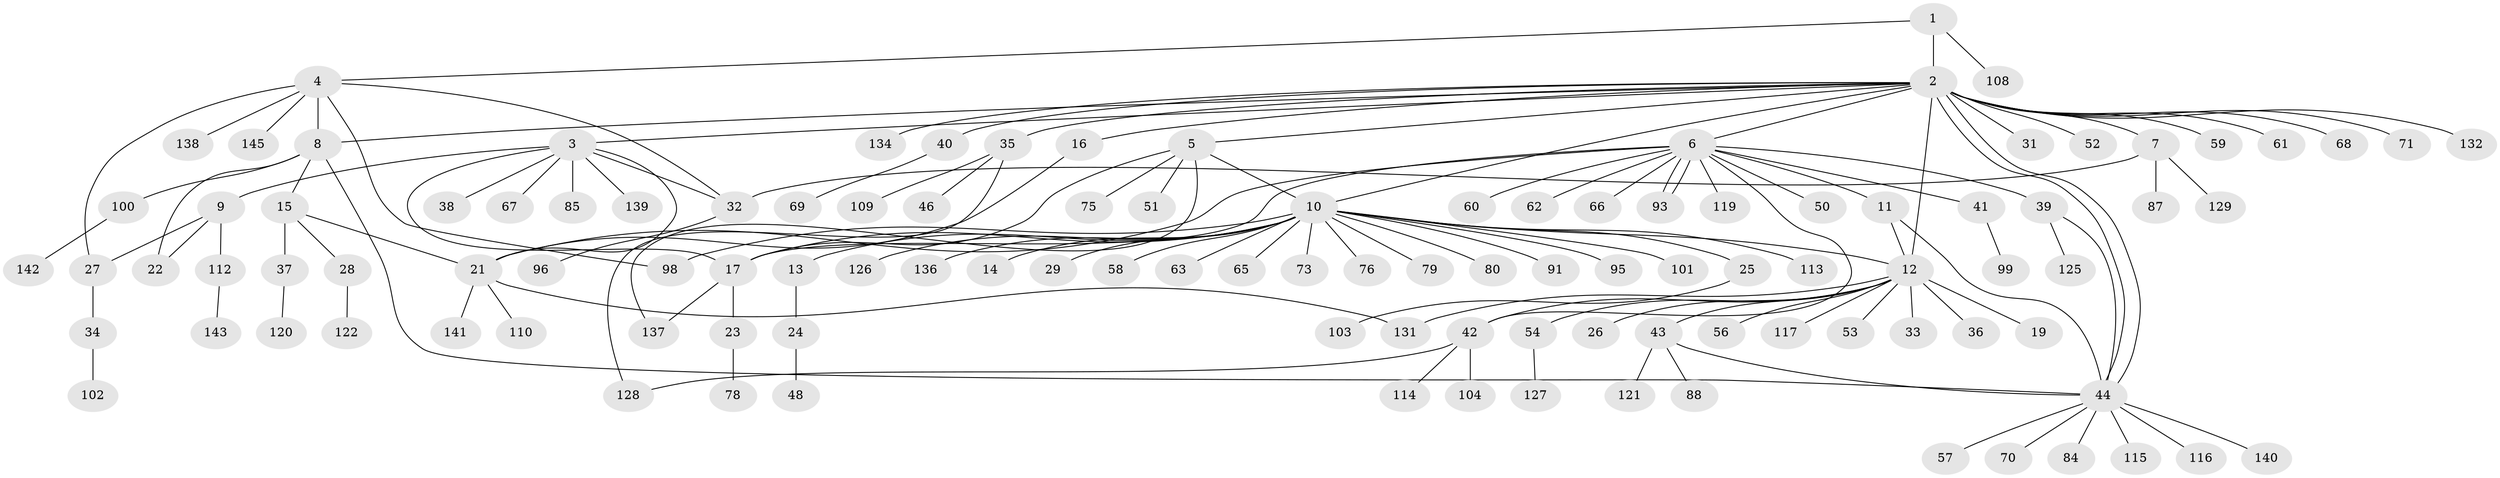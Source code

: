 // original degree distribution, {4: 0.041379310344827586, 24: 0.006896551724137931, 10: 0.006896551724137931, 6: 0.006896551724137931, 15: 0.013793103448275862, 3: 0.11724137931034483, 7: 0.006896551724137931, 21: 0.006896551724137931, 2: 0.16551724137931034, 1: 0.5862068965517241, 5: 0.034482758620689655, 11: 0.006896551724137931}
// Generated by graph-tools (version 1.1) at 2025/11/02/27/25 16:11:14]
// undirected, 114 vertices, 138 edges
graph export_dot {
graph [start="1"]
  node [color=gray90,style=filled];
  1 [super="+86"];
  2 [super="+105"];
  3 [super="+90"];
  4 [super="+18"];
  5 [super="+20"];
  6 [super="+107"];
  7 [super="+30"];
  8 [super="+133"];
  9 [super="+55"];
  10 [super="+77"];
  11;
  12 [super="+123"];
  13;
  14;
  15 [super="+106"];
  16;
  17 [super="+124"];
  19;
  21 [super="+83"];
  22 [super="+72"];
  23;
  24;
  25;
  26;
  27;
  28;
  29;
  31 [super="+97"];
  32 [super="+81"];
  33 [super="+111"];
  34;
  35 [super="+47"];
  36;
  37 [super="+64"];
  38;
  39 [super="+118"];
  40 [super="+89"];
  41 [super="+92"];
  42 [super="+49"];
  43 [super="+45"];
  44 [super="+82"];
  46;
  48 [super="+74"];
  50;
  51;
  52;
  53;
  54;
  56;
  57;
  58 [super="+94"];
  59;
  60;
  61;
  62;
  63;
  65;
  66;
  67;
  68;
  69;
  70;
  71;
  73;
  75;
  76;
  78;
  79;
  80 [super="+135"];
  84;
  85;
  87;
  88;
  91;
  93;
  95;
  96;
  98;
  99;
  100;
  101;
  102 [super="+130"];
  103;
  104;
  108;
  109;
  110;
  112;
  113;
  114;
  115;
  116;
  117;
  119;
  120;
  121;
  122;
  125;
  126;
  127;
  128;
  129;
  131;
  132;
  134;
  136;
  137 [super="+144"];
  138;
  139;
  140;
  141;
  142;
  143;
  145;
  1 -- 2;
  1 -- 4;
  1 -- 108;
  2 -- 3;
  2 -- 5;
  2 -- 6;
  2 -- 7;
  2 -- 8;
  2 -- 10;
  2 -- 12 [weight=2];
  2 -- 16;
  2 -- 31;
  2 -- 35;
  2 -- 40;
  2 -- 44;
  2 -- 44;
  2 -- 52;
  2 -- 59;
  2 -- 61;
  2 -- 68;
  2 -- 71;
  2 -- 132;
  2 -- 134;
  3 -- 9;
  3 -- 17;
  3 -- 32;
  3 -- 38;
  3 -- 67;
  3 -- 85;
  3 -- 139;
  3 -- 21;
  4 -- 8;
  4 -- 27;
  4 -- 32;
  4 -- 145;
  4 -- 98;
  4 -- 138;
  5 -- 10;
  5 -- 51;
  5 -- 137;
  5 -- 17;
  5 -- 75;
  6 -- 11;
  6 -- 17;
  6 -- 21;
  6 -- 39;
  6 -- 41;
  6 -- 42;
  6 -- 50;
  6 -- 60;
  6 -- 62;
  6 -- 66;
  6 -- 93;
  6 -- 93;
  6 -- 119;
  7 -- 129;
  7 -- 32;
  7 -- 87;
  8 -- 15;
  8 -- 22;
  8 -- 100;
  8 -- 44;
  9 -- 27;
  9 -- 112;
  9 -- 22;
  10 -- 12;
  10 -- 13;
  10 -- 14;
  10 -- 25;
  10 -- 29;
  10 -- 58;
  10 -- 63;
  10 -- 65;
  10 -- 73;
  10 -- 76;
  10 -- 79;
  10 -- 80;
  10 -- 91;
  10 -- 95;
  10 -- 98;
  10 -- 126;
  10 -- 136;
  10 -- 113;
  10 -- 101;
  10 -- 17;
  11 -- 12;
  11 -- 44;
  12 -- 19;
  12 -- 26;
  12 -- 33;
  12 -- 36;
  12 -- 43;
  12 -- 53;
  12 -- 54;
  12 -- 56;
  12 -- 117;
  12 -- 131;
  12 -- 42;
  13 -- 24;
  15 -- 28;
  15 -- 37;
  15 -- 21;
  16 -- 21;
  17 -- 23;
  17 -- 137;
  21 -- 131;
  21 -- 141;
  21 -- 110;
  23 -- 78;
  24 -- 48;
  25 -- 103;
  27 -- 34;
  28 -- 122;
  32 -- 96;
  34 -- 102;
  35 -- 46;
  35 -- 128;
  35 -- 109;
  37 -- 120;
  39 -- 125;
  39 -- 44;
  40 -- 69;
  41 -- 99;
  42 -- 104;
  42 -- 128;
  42 -- 114;
  43 -- 44;
  43 -- 88;
  43 -- 121;
  44 -- 57;
  44 -- 70;
  44 -- 84;
  44 -- 116;
  44 -- 140;
  44 -- 115;
  54 -- 127;
  100 -- 142;
  112 -- 143;
}
